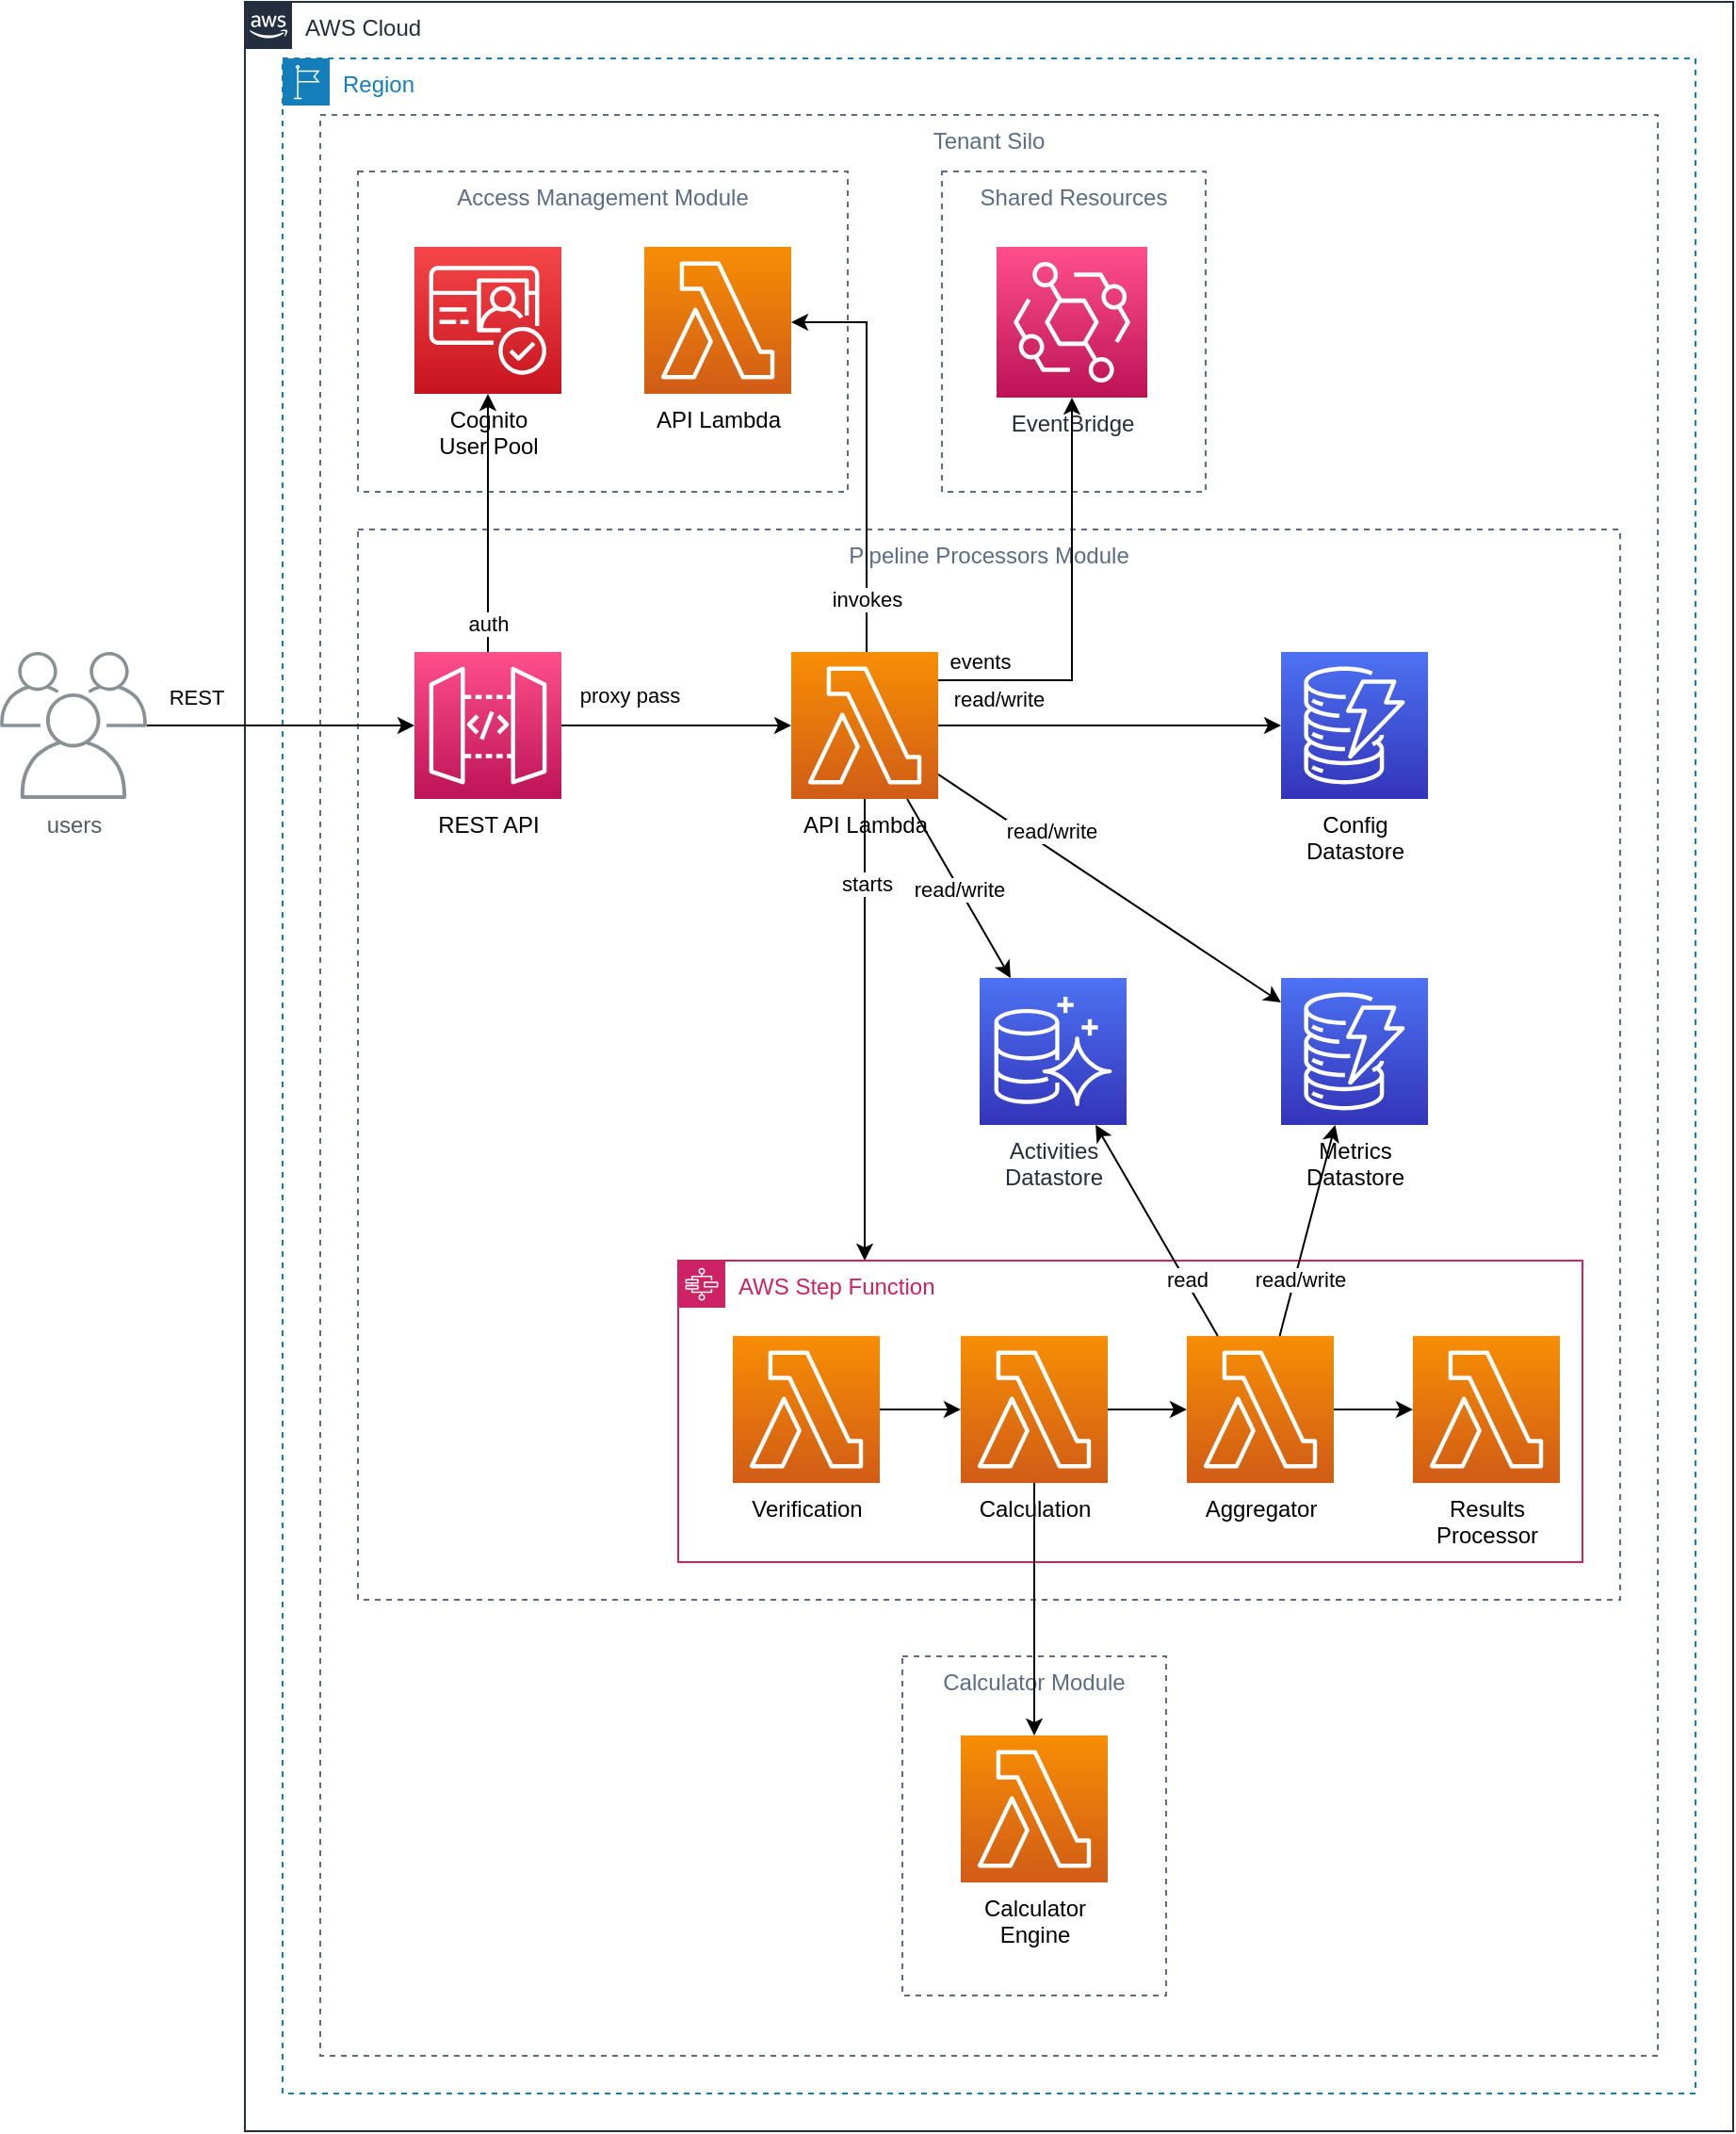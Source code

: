 <mxfile version="20.7.4" type="device" pages="2"><diagram id="DZq95CDJEcNnEX3gtbl7" name="physical-runtime"><mxGraphModel dx="1123" dy="1658" grid="1" gridSize="10" guides="1" tooltips="1" connect="1" arrows="1" fold="1" page="1" pageScale="1" pageWidth="1100" pageHeight="850" background="#ffffff" math="0" shadow="0"><root><mxCell id="0"/><mxCell id="1" parent="0"/><mxCell id="42" value="Tenant Silo" style="fillColor=none;strokeColor=#5A6C86;dashed=1;verticalAlign=top;fontStyle=0;fontColor=#5A6C86;labelBackgroundColor=none;" parent="1" vertex="1"><mxGeometry x="210" y="50" width="710" height="1030" as="geometry"/></mxCell><mxCell id="43" value="Region" style="points=[[0,0],[0.25,0],[0.5,0],[0.75,0],[1,0],[1,0.25],[1,0.5],[1,0.75],[1,1],[0.75,1],[0.5,1],[0.25,1],[0,1],[0,0.75],[0,0.5],[0,0.25]];outlineConnect=0;gradientColor=none;html=1;whiteSpace=wrap;fontSize=12;fontStyle=0;container=1;pointerEvents=0;collapsible=0;recursiveResize=0;shape=mxgraph.aws4.group;grIcon=mxgraph.aws4.group_region;strokeColor=#147EBA;fillColor=none;verticalAlign=top;align=left;spacingLeft=30;fontColor=#147EBA;dashed=1;" parent="1" vertex="1"><mxGeometry x="190" y="20" width="750" height="1080" as="geometry"/></mxCell><mxCell id="44" value="AWS Cloud" style="points=[[0,0],[0.25,0],[0.5,0],[0.75,0],[1,0],[1,0.25],[1,0.5],[1,0.75],[1,1],[0.75,1],[0.5,1],[0.25,1],[0,1],[0,0.75],[0,0.5],[0,0.25]];outlineConnect=0;gradientColor=none;html=1;whiteSpace=wrap;fontSize=12;fontStyle=0;container=1;pointerEvents=0;collapsible=0;recursiveResize=0;shape=mxgraph.aws4.group;grIcon=mxgraph.aws4.group_aws_cloud_alt;strokeColor=#232F3E;fillColor=none;verticalAlign=top;align=left;spacingLeft=30;fontColor=#232F3E;dashed=0;" parent="1" vertex="1"><mxGeometry x="170" y="-10" width="790" height="1130" as="geometry"/></mxCell><mxCell id="aaWiERCUlSNiqH8K9m5D-63" value="Access Management Module" style="fillColor=none;strokeColor=#5A6C86;dashed=1;verticalAlign=top;fontStyle=0;fontColor=#5A6C86;labelBackgroundColor=none;" parent="44" vertex="1"><mxGeometry x="60" y="90" width="260" height="170" as="geometry"/></mxCell><mxCell id="39" value="Pipeline Processors Module" style="fillColor=none;strokeColor=#5A6C86;dashed=1;verticalAlign=top;fontStyle=0;fontColor=#5A6C86;labelBackgroundColor=none;" parent="44" vertex="1"><mxGeometry x="60" y="280" width="670" height="568" as="geometry"/></mxCell><mxCell id="28" value="read/write" style="edgeStyle=none;html=1;strokeColor=#000000;labelBackgroundColor=none;fontColor=#000000;" parent="44" source="24" target="27" edge="1"><mxGeometry x="-0.648" y="14" relative="1" as="geometry"><mxPoint as="offset"/></mxGeometry></mxCell><mxCell id="Xhm-vHpL3H6jK5L-5Qmt-45" value="invokes" style="edgeStyle=orthogonalEdgeStyle;rounded=0;orthogonalLoop=1;jettySize=auto;html=1;" parent="44" source="24" target="Xhm-vHpL3H6jK5L-5Qmt-44" edge="1"><mxGeometry x="-0.739" relative="1" as="geometry"><Array as="points"><mxPoint x="330" y="170"/></Array><mxPoint as="offset"/></mxGeometry></mxCell><mxCell id="0q_fMDn01YKZUEqcUs50-50" value="starts" style="edgeStyle=orthogonalEdgeStyle;rounded=0;orthogonalLoop=1;jettySize=auto;html=1;" edge="1" parent="44" source="24" target="0q_fMDn01YKZUEqcUs50-44"><mxGeometry x="-0.633" y="1" relative="1" as="geometry"><Array as="points"><mxPoint x="329" y="638"/><mxPoint x="329" y="638"/></Array><mxPoint as="offset"/></mxGeometry></mxCell><mxCell id="Mv9unRUPWDGc8KIIRbmf-45" value="read/write" style="rounded=0;orthogonalLoop=1;jettySize=auto;html=1;" edge="1" parent="44" source="24" target="Mv9unRUPWDGc8KIIRbmf-44"><mxGeometry x="-0.386" y="8" relative="1" as="geometry"><mxPoint as="offset"/></mxGeometry></mxCell><mxCell id="Mv9unRUPWDGc8KIIRbmf-47" value="read/write" style="edgeStyle=none;rounded=0;orthogonalLoop=1;jettySize=auto;html=1;" edge="1" parent="44" source="24" target="Mv9unRUPWDGc8KIIRbmf-46"><mxGeometry relative="1" as="geometry"/></mxCell><mxCell id="24" value="API Lambda" style="sketch=0;points=[[0,0,0],[0.25,0,0],[0.5,0,0],[0.75,0,0],[1,0,0],[0,1,0],[0.25,1,0],[0.5,1,0],[0.75,1,0],[1,1,0],[0,0.25,0],[0,0.5,0],[0,0.75,0],[1,0.25,0],[1,0.5,0],[1,0.75,0]];outlineConnect=0;fontColor=#000000;gradientColor=#F78E04;gradientDirection=north;fillColor=#D05C17;strokeColor=#ffffff;dashed=0;verticalLabelPosition=bottom;verticalAlign=top;align=center;html=1;fontSize=12;fontStyle=0;aspect=fixed;shape=mxgraph.aws4.resourceIcon;resIcon=mxgraph.aws4.lambda;labelBackgroundColor=none;" parent="44" vertex="1"><mxGeometry x="290" y="345" width="78" height="78" as="geometry"/></mxCell><mxCell id="26" value="proxy pass" style="edgeStyle=none;html=1;strokeColor=#000000;fontColor=#000000;labelBackgroundColor=none;" parent="44" source="25" target="24" edge="1"><mxGeometry x="-0.418" y="16" relative="1" as="geometry"><mxPoint x="251" y="374" as="targetPoint"/><mxPoint as="offset"/></mxGeometry></mxCell><mxCell id="aaWiERCUlSNiqH8K9m5D-60" value="auth" style="edgeStyle=none;rounded=0;orthogonalLoop=1;jettySize=auto;html=1;" parent="44" source="25" target="29" edge="1"><mxGeometry x="-0.772" relative="1" as="geometry"><mxPoint x="129" y="280" as="targetPoint"/><mxPoint as="offset"/></mxGeometry></mxCell><mxCell id="25" value="REST API" style="sketch=0;points=[[0,0,0],[0.25,0,0],[0.5,0,0],[0.75,0,0],[1,0,0],[0,1,0],[0.25,1,0],[0.5,1,0],[0.75,1,0],[1,1,0],[0,0.25,0],[0,0.5,0],[0,0.75,0],[1,0.25,0],[1,0.5,0],[1,0.75,0]];outlineConnect=0;fontColor=#000000;gradientColor=#FF4F8B;gradientDirection=north;fillColor=#BC1356;strokeColor=#ffffff;dashed=0;verticalLabelPosition=bottom;verticalAlign=top;align=center;html=1;fontSize=12;fontStyle=0;aspect=fixed;shape=mxgraph.aws4.resourceIcon;resIcon=mxgraph.aws4.api_gateway;labelBackgroundColor=none;" parent="44" vertex="1"><mxGeometry x="90" y="345" width="78" height="78" as="geometry"/></mxCell><mxCell id="41" value="REST" style="edgeStyle=none;html=1;labelBackgroundColor=none;fontColor=#000000;strokeColor=#000000;" parent="44" source="40" target="25" edge="1"><mxGeometry x="-0.633" y="15" relative="1" as="geometry"><mxPoint x="-20" y="354" as="targetPoint"/><mxPoint as="offset"/></mxGeometry></mxCell><mxCell id="40" value="users" style="sketch=0;outlineConnect=0;gradientColor=none;fontColor=#545B64;strokeColor=none;fillColor=#879196;dashed=0;verticalLabelPosition=bottom;verticalAlign=top;align=center;html=1;fontSize=12;fontStyle=0;aspect=fixed;shape=mxgraph.aws4.illustration_users;pointerEvents=1;labelBackgroundColor=none;" parent="44" vertex="1"><mxGeometry x="-130" y="345" width="78" height="78" as="geometry"/></mxCell><mxCell id="29" value="Cognito&lt;br&gt;User Pool" style="sketch=0;points=[[0,0,0],[0.25,0,0],[0.5,0,0],[0.75,0,0],[1,0,0],[0,1,0],[0.25,1,0],[0.5,1,0],[0.75,1,0],[1,1,0],[0,0.25,0],[0,0.5,0],[0,0.75,0],[1,0.25,0],[1,0.5,0],[1,0.75,0]];outlineConnect=0;fontColor=#000000;gradientColor=#F54749;gradientDirection=north;fillColor=#C7131F;strokeColor=#ffffff;dashed=0;verticalLabelPosition=bottom;verticalAlign=top;align=center;html=1;fontSize=12;fontStyle=0;aspect=fixed;shape=mxgraph.aws4.resourceIcon;resIcon=mxgraph.aws4.cognito;labelBackgroundColor=none;" parent="44" vertex="1"><mxGeometry x="90" y="130" width="78" height="78" as="geometry"/></mxCell><mxCell id="27" value="Config&lt;br&gt;Datastore" style="sketch=0;points=[[0,0,0],[0.25,0,0],[0.5,0,0],[0.75,0,0],[1,0,0],[0,1,0],[0.25,1,0],[0.5,1,0],[0.75,1,0],[1,1,0],[0,0.25,0],[0,0.5,0],[0,0.75,0],[1,0.25,0],[1,0.5,0],[1,0.75,0]];outlineConnect=0;fontColor=#000000;gradientColor=#4D72F3;gradientDirection=north;fillColor=#3334B9;strokeColor=#ffffff;dashed=0;verticalLabelPosition=bottom;verticalAlign=top;align=center;html=1;fontSize=12;fontStyle=0;aspect=fixed;shape=mxgraph.aws4.resourceIcon;resIcon=mxgraph.aws4.dynamodb;labelBackgroundColor=none;" parent="44" vertex="1"><mxGeometry x="550" y="345" width="78" height="78" as="geometry"/></mxCell><mxCell id="Xhm-vHpL3H6jK5L-5Qmt-44" value="API Lambda" style="sketch=0;points=[[0,0,0],[0.25,0,0],[0.5,0,0],[0.75,0,0],[1,0,0],[0,1,0],[0.25,1,0],[0.5,1,0],[0.75,1,0],[1,1,0],[0,0.25,0],[0,0.5,0],[0,0.75,0],[1,0.25,0],[1,0.5,0],[1,0.75,0]];outlineConnect=0;fontColor=#000000;gradientColor=#F78E04;gradientDirection=north;fillColor=#D05C17;strokeColor=#ffffff;dashed=0;verticalLabelPosition=bottom;verticalAlign=top;align=center;html=1;fontSize=12;fontStyle=0;aspect=fixed;shape=mxgraph.aws4.resourceIcon;resIcon=mxgraph.aws4.lambda;labelBackgroundColor=none;" parent="44" vertex="1"><mxGeometry x="212" y="130" width="78" height="78" as="geometry"/></mxCell><mxCell id="Xhm-vHpL3H6jK5L-5Qmt-46" value="Calculator Module" style="fillColor=none;strokeColor=#5A6C86;dashed=1;verticalAlign=top;fontStyle=0;fontColor=#5A6C86;labelBackgroundColor=none;" parent="44" vertex="1"><mxGeometry x="349" y="878" width="140" height="180" as="geometry"/></mxCell><mxCell id="Xhm-vHpL3H6jK5L-5Qmt-47" value="Calculator&lt;br&gt;Engine" style="sketch=0;points=[[0,0,0],[0.25,0,0],[0.5,0,0],[0.75,0,0],[1,0,0],[0,1,0],[0.25,1,0],[0.5,1,0],[0.75,1,0],[1,1,0],[0,0.25,0],[0,0.5,0],[0,0.75,0],[1,0.25,0],[1,0.5,0],[1,0.75,0]];outlineConnect=0;fontColor=#000000;gradientColor=#F78E04;gradientDirection=north;fillColor=#D05C17;strokeColor=#ffffff;dashed=0;verticalLabelPosition=bottom;verticalAlign=top;align=center;html=1;fontSize=12;fontStyle=0;aspect=fixed;shape=mxgraph.aws4.resourceIcon;resIcon=mxgraph.aws4.lambda;labelBackgroundColor=none;" parent="44" vertex="1"><mxGeometry x="380" y="920" width="78" height="78" as="geometry"/></mxCell><mxCell id="0q_fMDn01YKZUEqcUs50-44" value="AWS Step Function" style="points=[[0,0],[0.25,0],[0.5,0],[0.75,0],[1,0],[1,0.25],[1,0.5],[1,0.75],[1,1],[0.75,1],[0.5,1],[0.25,1],[0,1],[0,0.75],[0,0.5],[0,0.25]];outlineConnect=0;gradientColor=none;html=1;whiteSpace=wrap;fontSize=12;fontStyle=0;container=1;pointerEvents=0;collapsible=0;recursiveResize=0;shape=mxgraph.aws4.group;grIcon=mxgraph.aws4.group_aws_step_functions_workflow;strokeColor=#CD2264;fillColor=none;verticalAlign=top;align=left;spacingLeft=30;fontColor=#CD2264;dashed=0;direction=east;" vertex="1" parent="44"><mxGeometry x="230" y="668" width="480" height="160" as="geometry"/></mxCell><mxCell id="0q_fMDn01YKZUEqcUs50-47" value="Aggregator" style="sketch=0;points=[[0,0,0],[0.25,0,0],[0.5,0,0],[0.75,0,0],[1,0,0],[0,1,0],[0.25,1,0],[0.5,1,0],[0.75,1,0],[1,1,0],[0,0.25,0],[0,0.5,0],[0,0.75,0],[1,0.25,0],[1,0.5,0],[1,0.75,0]];outlineConnect=0;fontColor=#000000;gradientColor=#F78E04;gradientDirection=north;fillColor=#D05C17;strokeColor=#ffffff;dashed=0;verticalLabelPosition=bottom;verticalAlign=top;align=center;html=1;fontSize=12;fontStyle=0;aspect=fixed;shape=mxgraph.aws4.resourceIcon;resIcon=mxgraph.aws4.lambda;labelBackgroundColor=none;" vertex="1" parent="0q_fMDn01YKZUEqcUs50-44"><mxGeometry x="270" y="40" width="78" height="78" as="geometry"/></mxCell><mxCell id="0q_fMDn01YKZUEqcUs50-48" style="edgeStyle=orthogonalEdgeStyle;rounded=0;orthogonalLoop=1;jettySize=auto;html=1;" edge="1" parent="44" source="0q_fMDn01YKZUEqcUs50-45" target="0q_fMDn01YKZUEqcUs50-46"><mxGeometry relative="1" as="geometry"/></mxCell><mxCell id="0q_fMDn01YKZUEqcUs50-45" value="Verification" style="sketch=0;points=[[0,0,0],[0.25,0,0],[0.5,0,0],[0.75,0,0],[1,0,0],[0,1,0],[0.25,1,0],[0.5,1,0],[0.75,1,0],[1,1,0],[0,0.25,0],[0,0.5,0],[0,0.75,0],[1,0.25,0],[1,0.5,0],[1,0.75,0]];outlineConnect=0;fontColor=#000000;gradientColor=#F78E04;gradientDirection=north;fillColor=#D05C17;strokeColor=#ffffff;dashed=0;verticalLabelPosition=bottom;verticalAlign=top;align=center;html=1;fontSize=12;fontStyle=0;aspect=fixed;shape=mxgraph.aws4.resourceIcon;resIcon=mxgraph.aws4.lambda;labelBackgroundColor=none;" vertex="1" parent="44"><mxGeometry x="259" y="708" width="78" height="78" as="geometry"/></mxCell><mxCell id="0q_fMDn01YKZUEqcUs50-51" style="edgeStyle=orthogonalEdgeStyle;rounded=0;orthogonalLoop=1;jettySize=auto;html=1;" edge="1" parent="44" source="0q_fMDn01YKZUEqcUs50-46" target="Xhm-vHpL3H6jK5L-5Qmt-47"><mxGeometry relative="1" as="geometry"/></mxCell><mxCell id="0q_fMDn01YKZUEqcUs50-46" value="Calculation" style="sketch=0;points=[[0,0,0],[0.25,0,0],[0.5,0,0],[0.75,0,0],[1,0,0],[0,1,0],[0.25,1,0],[0.5,1,0],[0.75,1,0],[1,1,0],[0,0.25,0],[0,0.5,0],[0,0.75,0],[1,0.25,0],[1,0.5,0],[1,0.75,0]];outlineConnect=0;fontColor=#000000;gradientColor=#F78E04;gradientDirection=north;fillColor=#D05C17;strokeColor=#ffffff;dashed=0;verticalLabelPosition=bottom;verticalAlign=top;align=center;html=1;fontSize=12;fontStyle=0;aspect=fixed;shape=mxgraph.aws4.resourceIcon;resIcon=mxgraph.aws4.lambda;labelBackgroundColor=none;" vertex="1" parent="44"><mxGeometry x="380" y="708" width="78" height="78" as="geometry"/></mxCell><mxCell id="0q_fMDn01YKZUEqcUs50-49" style="edgeStyle=orthogonalEdgeStyle;rounded=0;orthogonalLoop=1;jettySize=auto;html=1;" edge="1" parent="44" source="0q_fMDn01YKZUEqcUs50-46" target="0q_fMDn01YKZUEqcUs50-47"><mxGeometry relative="1" as="geometry"/></mxCell><mxCell id="Mv9unRUPWDGc8KIIRbmf-44" value="Metrics&lt;br&gt;Datastore" style="sketch=0;points=[[0,0,0],[0.25,0,0],[0.5,0,0],[0.75,0,0],[1,0,0],[0,1,0],[0.25,1,0],[0.5,1,0],[0.75,1,0],[1,1,0],[0,0.25,0],[0,0.5,0],[0,0.75,0],[1,0.25,0],[1,0.5,0],[1,0.75,0]];outlineConnect=0;fontColor=#000000;gradientColor=#4D72F3;gradientDirection=north;fillColor=#3334B9;strokeColor=#ffffff;dashed=0;verticalLabelPosition=bottom;verticalAlign=top;align=center;html=1;fontSize=12;fontStyle=0;aspect=fixed;shape=mxgraph.aws4.resourceIcon;resIcon=mxgraph.aws4.dynamodb;labelBackgroundColor=none;" vertex="1" parent="44"><mxGeometry x="550" y="518" width="78" height="78" as="geometry"/></mxCell><mxCell id="Mv9unRUPWDGc8KIIRbmf-46" value="Activities&lt;br&gt;Datastore" style="sketch=0;points=[[0,0,0],[0.25,0,0],[0.5,0,0],[0.75,0,0],[1,0,0],[0,1,0],[0.25,1,0],[0.5,1,0],[0.75,1,0],[1,1,0],[0,0.25,0],[0,0.5,0],[0,0.75,0],[1,0.25,0],[1,0.5,0],[1,0.75,0]];outlineConnect=0;fontColor=#232F3E;gradientColor=#4D72F3;gradientDirection=north;fillColor=#3334B9;strokeColor=#ffffff;dashed=0;verticalLabelPosition=bottom;verticalAlign=top;align=center;html=1;fontSize=12;fontStyle=0;aspect=fixed;shape=mxgraph.aws4.resourceIcon;resIcon=mxgraph.aws4.aurora;" vertex="1" parent="44"><mxGeometry x="390" y="518" width="78" height="78" as="geometry"/></mxCell><mxCell id="Mv9unRUPWDGc8KIIRbmf-48" value="Results&lt;br&gt;Processor" style="sketch=0;points=[[0,0,0],[0.25,0,0],[0.5,0,0],[0.75,0,0],[1,0,0],[0,1,0],[0.25,1,0],[0.5,1,0],[0.75,1,0],[1,1,0],[0,0.25,0],[0,0.5,0],[0,0.75,0],[1,0.25,0],[1,0.5,0],[1,0.75,0]];outlineConnect=0;fontColor=#000000;gradientColor=#F78E04;gradientDirection=north;fillColor=#D05C17;strokeColor=#ffffff;dashed=0;verticalLabelPosition=bottom;verticalAlign=top;align=center;html=1;fontSize=12;fontStyle=0;aspect=fixed;shape=mxgraph.aws4.resourceIcon;resIcon=mxgraph.aws4.lambda;labelBackgroundColor=none;" vertex="1" parent="44"><mxGeometry x="620" y="708" width="78" height="78" as="geometry"/></mxCell><mxCell id="Mv9unRUPWDGc8KIIRbmf-49" style="edgeStyle=none;rounded=0;orthogonalLoop=1;jettySize=auto;html=1;" edge="1" parent="44" source="0q_fMDn01YKZUEqcUs50-47" target="Mv9unRUPWDGc8KIIRbmf-48"><mxGeometry relative="1" as="geometry"/></mxCell><mxCell id="Mv9unRUPWDGc8KIIRbmf-51" value="read" style="edgeStyle=none;rounded=0;orthogonalLoop=1;jettySize=auto;html=1;" edge="1" parent="44" source="0q_fMDn01YKZUEqcUs50-47" target="Mv9unRUPWDGc8KIIRbmf-46"><mxGeometry x="-0.472" y="-1" relative="1" as="geometry"><mxPoint as="offset"/></mxGeometry></mxCell><mxCell id="Mv9unRUPWDGc8KIIRbmf-52" value="read/write" style="edgeStyle=none;rounded=0;orthogonalLoop=1;jettySize=auto;html=1;" edge="1" parent="44" source="0q_fMDn01YKZUEqcUs50-47" target="Mv9unRUPWDGc8KIIRbmf-44"><mxGeometry x="-0.452" y="-3" relative="1" as="geometry"><mxPoint as="offset"/></mxGeometry></mxCell><mxCell id="Mv9unRUPWDGc8KIIRbmf-53" value="Shared Resources" style="fillColor=none;strokeColor=#5A6C86;dashed=1;verticalAlign=top;fontStyle=0;fontColor=#5A6C86;labelBackgroundColor=none;" vertex="1" parent="1"><mxGeometry x="540" y="80" width="140" height="170" as="geometry"/></mxCell><mxCell id="Mv9unRUPWDGc8KIIRbmf-54" value="EventBridge" style="sketch=0;points=[[0,0,0],[0.25,0,0],[0.5,0,0],[0.75,0,0],[1,0,0],[0,1,0],[0.25,1,0],[0.5,1,0],[0.75,1,0],[1,1,0],[0,0.25,0],[0,0.5,0],[0,0.75,0],[1,0.25,0],[1,0.5,0],[1,0.75,0]];outlineConnect=0;fontColor=#232F3E;gradientColor=#FF4F8B;gradientDirection=north;fillColor=#BC1356;strokeColor=#ffffff;dashed=0;verticalLabelPosition=bottom;verticalAlign=top;align=center;html=1;fontSize=12;fontStyle=0;aspect=fixed;shape=mxgraph.aws4.resourceIcon;resIcon=mxgraph.aws4.eventbridge;" vertex="1" parent="1"><mxGeometry x="569" y="120" width="80" height="80" as="geometry"/></mxCell><mxCell id="Mv9unRUPWDGc8KIIRbmf-55" value="events" style="rounded=0;orthogonalLoop=1;jettySize=auto;html=1;edgeStyle=orthogonalEdgeStyle;" edge="1" parent="1" source="24" target="Mv9unRUPWDGc8KIIRbmf-54"><mxGeometry x="-0.801" y="10" relative="1" as="geometry"><Array as="points"><mxPoint x="609" y="350"/></Array><mxPoint as="offset"/></mxGeometry></mxCell></root></mxGraphModel></diagram><diagram id="nciGAq8Cf_bisqND-OEC" name="physical-deployment"><mxGraphModel dx="1454" dy="1884" grid="1" gridSize="10" guides="1" tooltips="1" connect="1" arrows="1" fold="1" page="1" pageScale="1" pageWidth="1100" pageHeight="850" math="0" shadow="0"><root><mxCell id="0"/><mxCell id="1" parent="0"/><mxCell id="MaESYQvMZ-KVtAKj_bNN-1" value="Tenant Silo" style="fillColor=none;strokeColor=#5A6C86;dashed=1;verticalAlign=top;fontStyle=0;fontColor=#5A6C86;labelBackgroundColor=none;" parent="1" vertex="1"><mxGeometry x="201" y="50" width="559" height="420" as="geometry"/></mxCell><mxCell id="MaESYQvMZ-KVtAKj_bNN-2" value="Pipeline Processors Module" style="fillColor=none;strokeColor=#5A6C86;dashed=1;verticalAlign=top;fontStyle=0;fontColor=#5A6C86;labelBackgroundColor=none;" parent="1" vertex="1"><mxGeometry x="220" y="80" width="520" height="370" as="geometry"/></mxCell><mxCell id="MaESYQvMZ-KVtAKj_bNN-11" value="CDK DEPLOY" style="edgeStyle=none;html=1;labelBackgroundColor=none;fontColor=#000000;strokeColor=#000000;" parent="1" source="MaESYQvMZ-KVtAKj_bNN-12" edge="1"><mxGeometry x="-0.395" y="15" relative="1" as="geometry"><mxPoint x="250" y="335" as="targetPoint"/><mxPoint as="offset"/></mxGeometry></mxCell><mxCell id="MaESYQvMZ-KVtAKj_bNN-12" value="users" style="sketch=0;outlineConnect=0;gradientColor=none;fontColor=#545B64;strokeColor=none;fillColor=#879196;dashed=0;verticalLabelPosition=bottom;verticalAlign=top;align=center;html=1;fontSize=12;fontStyle=0;aspect=fixed;shape=mxgraph.aws4.illustration_users;pointerEvents=1;labelBackgroundColor=none;" parent="1" vertex="1"><mxGeometry y="296" width="78" height="78" as="geometry"/></mxCell><mxCell id="MaESYQvMZ-KVtAKj_bNN-13" value="Region" style="points=[[0,0],[0.25,0],[0.5,0],[0.75,0],[1,0],[1,0.25],[1,0.5],[1,0.75],[1,1],[0.75,1],[0.5,1],[0.25,1],[0,1],[0,0.75],[0,0.5],[0,0.25]];outlineConnect=0;gradientColor=none;html=1;whiteSpace=wrap;fontSize=12;fontStyle=0;container=1;pointerEvents=0;collapsible=0;recursiveResize=0;shape=mxgraph.aws4.group;grIcon=mxgraph.aws4.group_region;strokeColor=#147EBA;fillColor=none;verticalAlign=top;align=left;spacingLeft=30;fontColor=#147EBA;dashed=1;" parent="1" vertex="1"><mxGeometry x="180" y="20" width="600" height="470" as="geometry"/></mxCell><mxCell id="MaESYQvMZ-KVtAKj_bNN-14" value="AWS Cloud" style="points=[[0,0],[0.25,0],[0.5,0],[0.75,0],[1,0],[1,0.25],[1,0.5],[1,0.75],[1,1],[0.75,1],[0.5,1],[0.25,1],[0,1],[0,0.75],[0,0.5],[0,0.25]];outlineConnect=0;gradientColor=none;html=1;whiteSpace=wrap;fontSize=12;fontStyle=0;container=1;pointerEvents=0;collapsible=0;recursiveResize=0;shape=mxgraph.aws4.group;grIcon=mxgraph.aws4.group_aws_cloud_alt;strokeColor=#232F3E;fillColor=none;verticalAlign=top;align=left;spacingLeft=30;fontColor=#232F3E;dashed=0;" parent="1" vertex="1"><mxGeometry x="160" y="-10" width="640" height="520" as="geometry"/></mxCell><mxCell id="MaESYQvMZ-KVtAKj_bNN-18" value="Config" style="sketch=0;outlineConnect=0;fontColor=#232F3E;gradientColor=none;fillColor=#B0084D;strokeColor=none;dashed=0;verticalLabelPosition=bottom;verticalAlign=top;align=center;html=1;fontSize=12;fontStyle=0;aspect=fixed;pointerEvents=1;shape=mxgraph.aws4.parameter_store;" parent="MaESYQvMZ-KVtAKj_bNN-14" vertex="1"><mxGeometry x="101.5" y="120" width="75" height="78" as="geometry"/></mxCell><mxCell id="L6Fsh915xMBsslGw0S4I-8" value="invokes" style="edgeStyle=orthogonalEdgeStyle;rounded=0;orthogonalLoop=1;jettySize=auto;html=1;" parent="MaESYQvMZ-KVtAKj_bNN-14" source="MaESYQvMZ-KVtAKj_bNN-20" target="L6Fsh915xMBsslGw0S4I-4" edge="1"><mxGeometry relative="1" as="geometry"/></mxCell><mxCell id="MaESYQvMZ-KVtAKj_bNN-20" value="CloudFormation&lt;br&gt;Stack" style="sketch=0;points=[[0,0,0],[0.25,0,0],[0.5,0,0],[0.75,0,0],[1,0,0],[0,1,0],[0.25,1,0],[0.5,1,0],[0.75,1,0],[1,1,0],[0,0.25,0],[0,0.5,0],[0,0.75,0],[1,0.25,0],[1,0.5,0],[1,0.75,0]];points=[[0,0,0],[0.25,0,0],[0.5,0,0],[0.75,0,0],[1,0,0],[0,1,0],[0.25,1,0],[0.5,1,0],[0.75,1,0],[1,1,0],[0,0.25,0],[0,0.5,0],[0,0.75,0],[1,0.25,0],[1,0.5,0],[1,0.75,0]];outlineConnect=0;fontColor=#232F3E;gradientColor=#F34482;gradientDirection=north;fillColor=#BC1356;strokeColor=#ffffff;dashed=0;verticalLabelPosition=bottom;verticalAlign=top;align=center;html=1;fontSize=12;fontStyle=0;aspect=fixed;shape=mxgraph.aws4.resourceIcon;resIcon=mxgraph.aws4.cloudformation;" parent="MaESYQvMZ-KVtAKj_bNN-14" vertex="1"><mxGeometry x="100" y="311" width="78" height="78" as="geometry"/></mxCell><mxCell id="MaESYQvMZ-KVtAKj_bNN-19" value="store" style="edgeStyle=orthogonalEdgeStyle;rounded=0;orthogonalLoop=1;jettySize=auto;html=1;" parent="MaESYQvMZ-KVtAKj_bNN-14" source="MaESYQvMZ-KVtAKj_bNN-20" target="MaESYQvMZ-KVtAKj_bNN-18" edge="1"><mxGeometry x="-0.633" y="-1" relative="1" as="geometry"><Array as="points"/><mxPoint as="offset"/></mxGeometry></mxCell><mxCell id="L6Fsh915xMBsslGw0S4I-4" value="Log Retention&lt;br&gt;Management" style="sketch=0;points=[[0,0,0],[0.25,0,0],[0.5,0,0],[0.75,0,0],[1,0,0],[0,1,0],[0.25,1,0],[0.5,1,0],[0.75,1,0],[1,1,0],[0,0.25,0],[0,0.5,0],[0,0.75,0],[1,0.25,0],[1,0.5,0],[1,0.75,0]];outlineConnect=0;fontColor=#000000;gradientColor=#F78E04;gradientDirection=north;fillColor=#D05C17;strokeColor=#ffffff;dashed=0;verticalLabelPosition=bottom;verticalAlign=top;align=center;html=1;fontSize=12;fontStyle=0;aspect=fixed;shape=mxgraph.aws4.resourceIcon;resIcon=mxgraph.aws4.lambda;labelBackgroundColor=none;" parent="MaESYQvMZ-KVtAKj_bNN-14" vertex="1"><mxGeometry x="280" y="311" width="78" height="78" as="geometry"/></mxCell><mxCell id="L6Fsh915xMBsslGw0S4I-5" value="App&lt;br&gt;Logs" style="sketch=0;outlineConnect=0;fontColor=#232F3E;gradientColor=none;fillColor=#B0084D;strokeColor=none;dashed=0;verticalLabelPosition=bottom;verticalAlign=top;align=center;html=1;fontSize=12;fontStyle=0;aspect=fixed;pointerEvents=1;shape=mxgraph.aws4.logs;" parent="1" vertex="1"><mxGeometry x="630" y="306" width="78" height="58" as="geometry"/></mxCell><mxCell id="L6Fsh915xMBsslGw0S4I-6" value="configures" style="edgeStyle=orthogonalEdgeStyle;rounded=0;orthogonalLoop=1;jettySize=auto;html=1;" parent="1" source="L6Fsh915xMBsslGw0S4I-4" target="L6Fsh915xMBsslGw0S4I-5" edge="1"><mxGeometry relative="1" as="geometry"/></mxCell></root></mxGraphModel></diagram></mxfile>